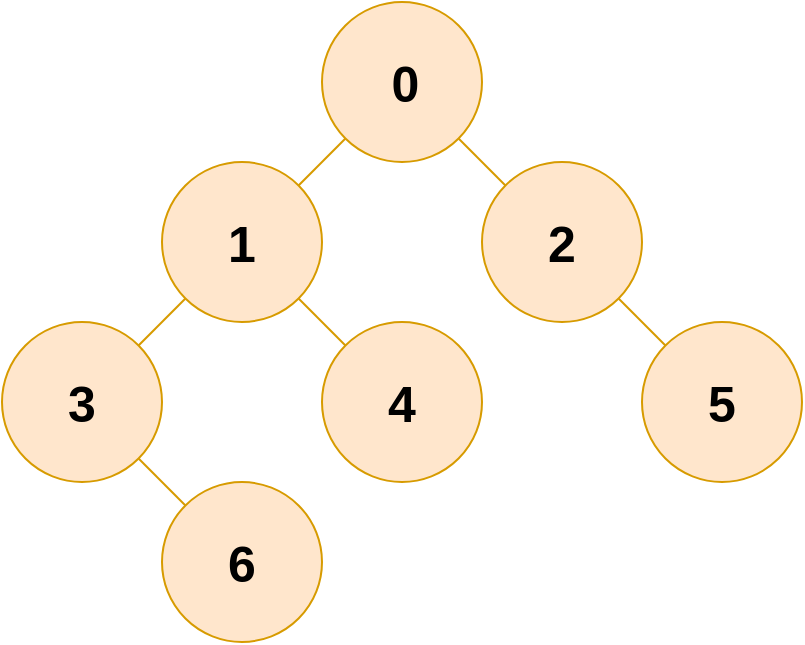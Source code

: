 <mxfile version="13.4.5" type="device"><diagram id="1XXsLY0auXVlGK_2y-eQ" name="Page-1"><mxGraphModel dx="1106" dy="997" grid="1" gridSize="10" guides="1" tooltips="1" connect="1" arrows="1" fold="1" page="1" pageScale="1" pageWidth="827" pageHeight="1169" math="0" shadow="0"><root><mxCell id="0"/><mxCell id="1" parent="0"/><mxCell id="LeAc0mlZrF9NbfOh0wLx-1" value="&lt;b&gt;&amp;nbsp;&lt;font style=&quot;font-size: 25px&quot;&gt;0&lt;/font&gt;&lt;/b&gt;" style="ellipse;whiteSpace=wrap;html=1;aspect=fixed;fillColor=#ffe6cc;strokeColor=#d79b00;" vertex="1" parent="1"><mxGeometry x="360" y="260" width="80" height="80" as="geometry"/></mxCell><mxCell id="LeAc0mlZrF9NbfOh0wLx-2" value="" style="endArrow=none;html=1;entryX=1;entryY=1;entryDx=0;entryDy=0;fillColor=#ffe6cc;strokeColor=#d79b00;" edge="1" parent="1" source="LeAc0mlZrF9NbfOh0wLx-3" target="LeAc0mlZrF9NbfOh0wLx-1"><mxGeometry width="50" height="50" relative="1" as="geometry"><mxPoint x="340" y="550" as="sourcePoint"/><mxPoint x="390" y="500" as="targetPoint"/></mxGeometry></mxCell><mxCell id="LeAc0mlZrF9NbfOh0wLx-3" value="&lt;b&gt;&lt;font style=&quot;font-size: 25px&quot;&gt;2&lt;/font&gt;&lt;/b&gt;" style="ellipse;whiteSpace=wrap;html=1;aspect=fixed;fillColor=#ffe6cc;strokeColor=#d79b00;" vertex="1" parent="1"><mxGeometry x="440" y="340" width="80" height="80" as="geometry"/></mxCell><mxCell id="LeAc0mlZrF9NbfOh0wLx-4" value="&lt;span style=&quot;font-size: 25px&quot;&gt;&lt;b&gt;1&lt;/b&gt;&lt;/span&gt;" style="ellipse;whiteSpace=wrap;html=1;aspect=fixed;fillColor=#ffe6cc;strokeColor=#d79b00;" vertex="1" parent="1"><mxGeometry x="280" y="340" width="80" height="80" as="geometry"/></mxCell><mxCell id="LeAc0mlZrF9NbfOh0wLx-5" value="&lt;b&gt;&lt;font style=&quot;font-size: 25px&quot;&gt;3&lt;/font&gt;&lt;/b&gt;" style="ellipse;whiteSpace=wrap;html=1;aspect=fixed;fillColor=#ffe6cc;strokeColor=#d79b00;" vertex="1" parent="1"><mxGeometry x="200" y="420" width="80" height="80" as="geometry"/></mxCell><mxCell id="LeAc0mlZrF9NbfOh0wLx-6" value="&lt;b&gt;&lt;font style=&quot;font-size: 25px&quot;&gt;5&lt;/font&gt;&lt;/b&gt;" style="ellipse;whiteSpace=wrap;html=1;aspect=fixed;fillColor=#ffe6cc;strokeColor=#d79b00;" vertex="1" parent="1"><mxGeometry x="520" y="420" width="80" height="80" as="geometry"/></mxCell><mxCell id="LeAc0mlZrF9NbfOh0wLx-7" value="" style="endArrow=none;html=1;exitX=1;exitY=0;exitDx=0;exitDy=0;entryX=0;entryY=1;entryDx=0;entryDy=0;fillColor=#ffe6cc;strokeColor=#d79b00;" edge="1" parent="1" source="LeAc0mlZrF9NbfOh0wLx-4" target="LeAc0mlZrF9NbfOh0wLx-1"><mxGeometry width="50" height="50" relative="1" as="geometry"><mxPoint x="340" y="560" as="sourcePoint"/><mxPoint x="508" y="442" as="targetPoint"/></mxGeometry></mxCell><mxCell id="LeAc0mlZrF9NbfOh0wLx-8" value="" style="endArrow=none;html=1;entryX=1;entryY=0;entryDx=0;entryDy=0;exitX=0;exitY=1;exitDx=0;exitDy=0;fillColor=#ffe6cc;strokeColor=#d79b00;" edge="1" parent="1" source="LeAc0mlZrF9NbfOh0wLx-4" target="LeAc0mlZrF9NbfOh0wLx-5"><mxGeometry width="50" height="50" relative="1" as="geometry"><mxPoint x="400" y="440" as="sourcePoint"/><mxPoint x="438.284" y="348.284" as="targetPoint"/></mxGeometry></mxCell><mxCell id="LeAc0mlZrF9NbfOh0wLx-9" value="" style="endArrow=none;html=1;entryX=1;entryY=1;entryDx=0;entryDy=0;fillColor=#ffe6cc;strokeColor=#d79b00;" edge="1" parent="1" source="LeAc0mlZrF9NbfOh0wLx-6" target="LeAc0mlZrF9NbfOh0wLx-3"><mxGeometry width="50" height="50" relative="1" as="geometry"><mxPoint x="493.634" y="409.92" as="sourcePoint"/><mxPoint x="400" y="530" as="targetPoint"/></mxGeometry></mxCell><mxCell id="LeAc0mlZrF9NbfOh0wLx-10" value="&lt;span style=&quot;font-size: 25px&quot;&gt;&lt;b&gt;4&lt;/b&gt;&lt;/span&gt;" style="ellipse;whiteSpace=wrap;html=1;aspect=fixed;fillColor=#ffe6cc;strokeColor=#d79b00;" vertex="1" parent="1"><mxGeometry x="360" y="420" width="80" height="80" as="geometry"/></mxCell><mxCell id="LeAc0mlZrF9NbfOh0wLx-11" value="" style="endArrow=none;html=1;exitX=1;exitY=1;exitDx=0;exitDy=0;entryX=0;entryY=0;entryDx=0;entryDy=0;fillColor=#ffe6cc;strokeColor=#d79b00;" edge="1" parent="1" source="LeAc0mlZrF9NbfOh0wLx-4" target="LeAc0mlZrF9NbfOh0wLx-10"><mxGeometry width="50" height="50" relative="1" as="geometry"><mxPoint x="358.284" y="361.716" as="sourcePoint"/><mxPoint x="381.716" y="338.284" as="targetPoint"/></mxGeometry></mxCell><mxCell id="LeAc0mlZrF9NbfOh0wLx-12" value="&lt;span style=&quot;font-size: 25px&quot;&gt;&lt;b&gt;6&lt;/b&gt;&lt;/span&gt;" style="ellipse;whiteSpace=wrap;html=1;aspect=fixed;fillColor=#ffe6cc;strokeColor=#d79b00;" vertex="1" parent="1"><mxGeometry x="280" y="500" width="80" height="80" as="geometry"/></mxCell><mxCell id="LeAc0mlZrF9NbfOh0wLx-13" value="" style="endArrow=none;html=1;exitX=1;exitY=1;exitDx=0;exitDy=0;entryX=0;entryY=0;entryDx=0;entryDy=0;fillColor=#ffe6cc;strokeColor=#d79b00;" edge="1" parent="1" source="LeAc0mlZrF9NbfOh0wLx-5" target="LeAc0mlZrF9NbfOh0wLx-12"><mxGeometry width="50" height="50" relative="1" as="geometry"><mxPoint x="358.284" y="418.284" as="sourcePoint"/><mxPoint x="381.716" y="441.716" as="targetPoint"/></mxGeometry></mxCell></root></mxGraphModel></diagram></mxfile>